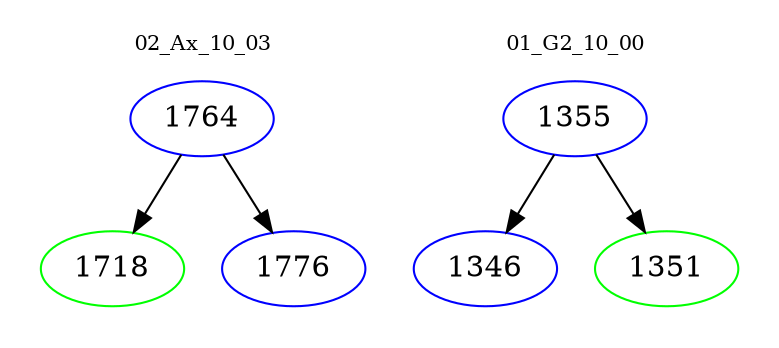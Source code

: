 digraph{
subgraph cluster_0 {
color = white
label = "02_Ax_10_03";
fontsize=10;
T0_1764 [label="1764", color="blue"]
T0_1764 -> T0_1718 [color="black"]
T0_1718 [label="1718", color="green"]
T0_1764 -> T0_1776 [color="black"]
T0_1776 [label="1776", color="blue"]
}
subgraph cluster_1 {
color = white
label = "01_G2_10_00";
fontsize=10;
T1_1355 [label="1355", color="blue"]
T1_1355 -> T1_1346 [color="black"]
T1_1346 [label="1346", color="blue"]
T1_1355 -> T1_1351 [color="black"]
T1_1351 [label="1351", color="green"]
}
}

